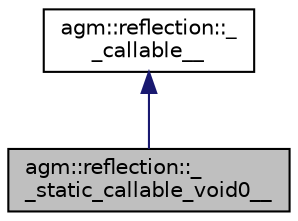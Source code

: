digraph "agm::reflection::__static_callable_void0__"
{
  edge [fontname="Helvetica",fontsize="10",labelfontname="Helvetica",labelfontsize="10"];
  node [fontname="Helvetica",fontsize="10",shape=record];
  Node1 [label="agm::reflection::_\l_static_callable_void0__",height=0.2,width=0.4,color="black", fillcolor="grey75", style="filled", fontcolor="black"];
  Node2 -> Node1 [dir="back",color="midnightblue",fontsize="10",style="solid",fontname="Helvetica"];
  Node2 [label="agm::reflection::_\l_callable__",height=0.2,width=0.4,color="black", fillcolor="white", style="filled",URL="$structagm_1_1reflection_1_1____callable____.html"];
}
